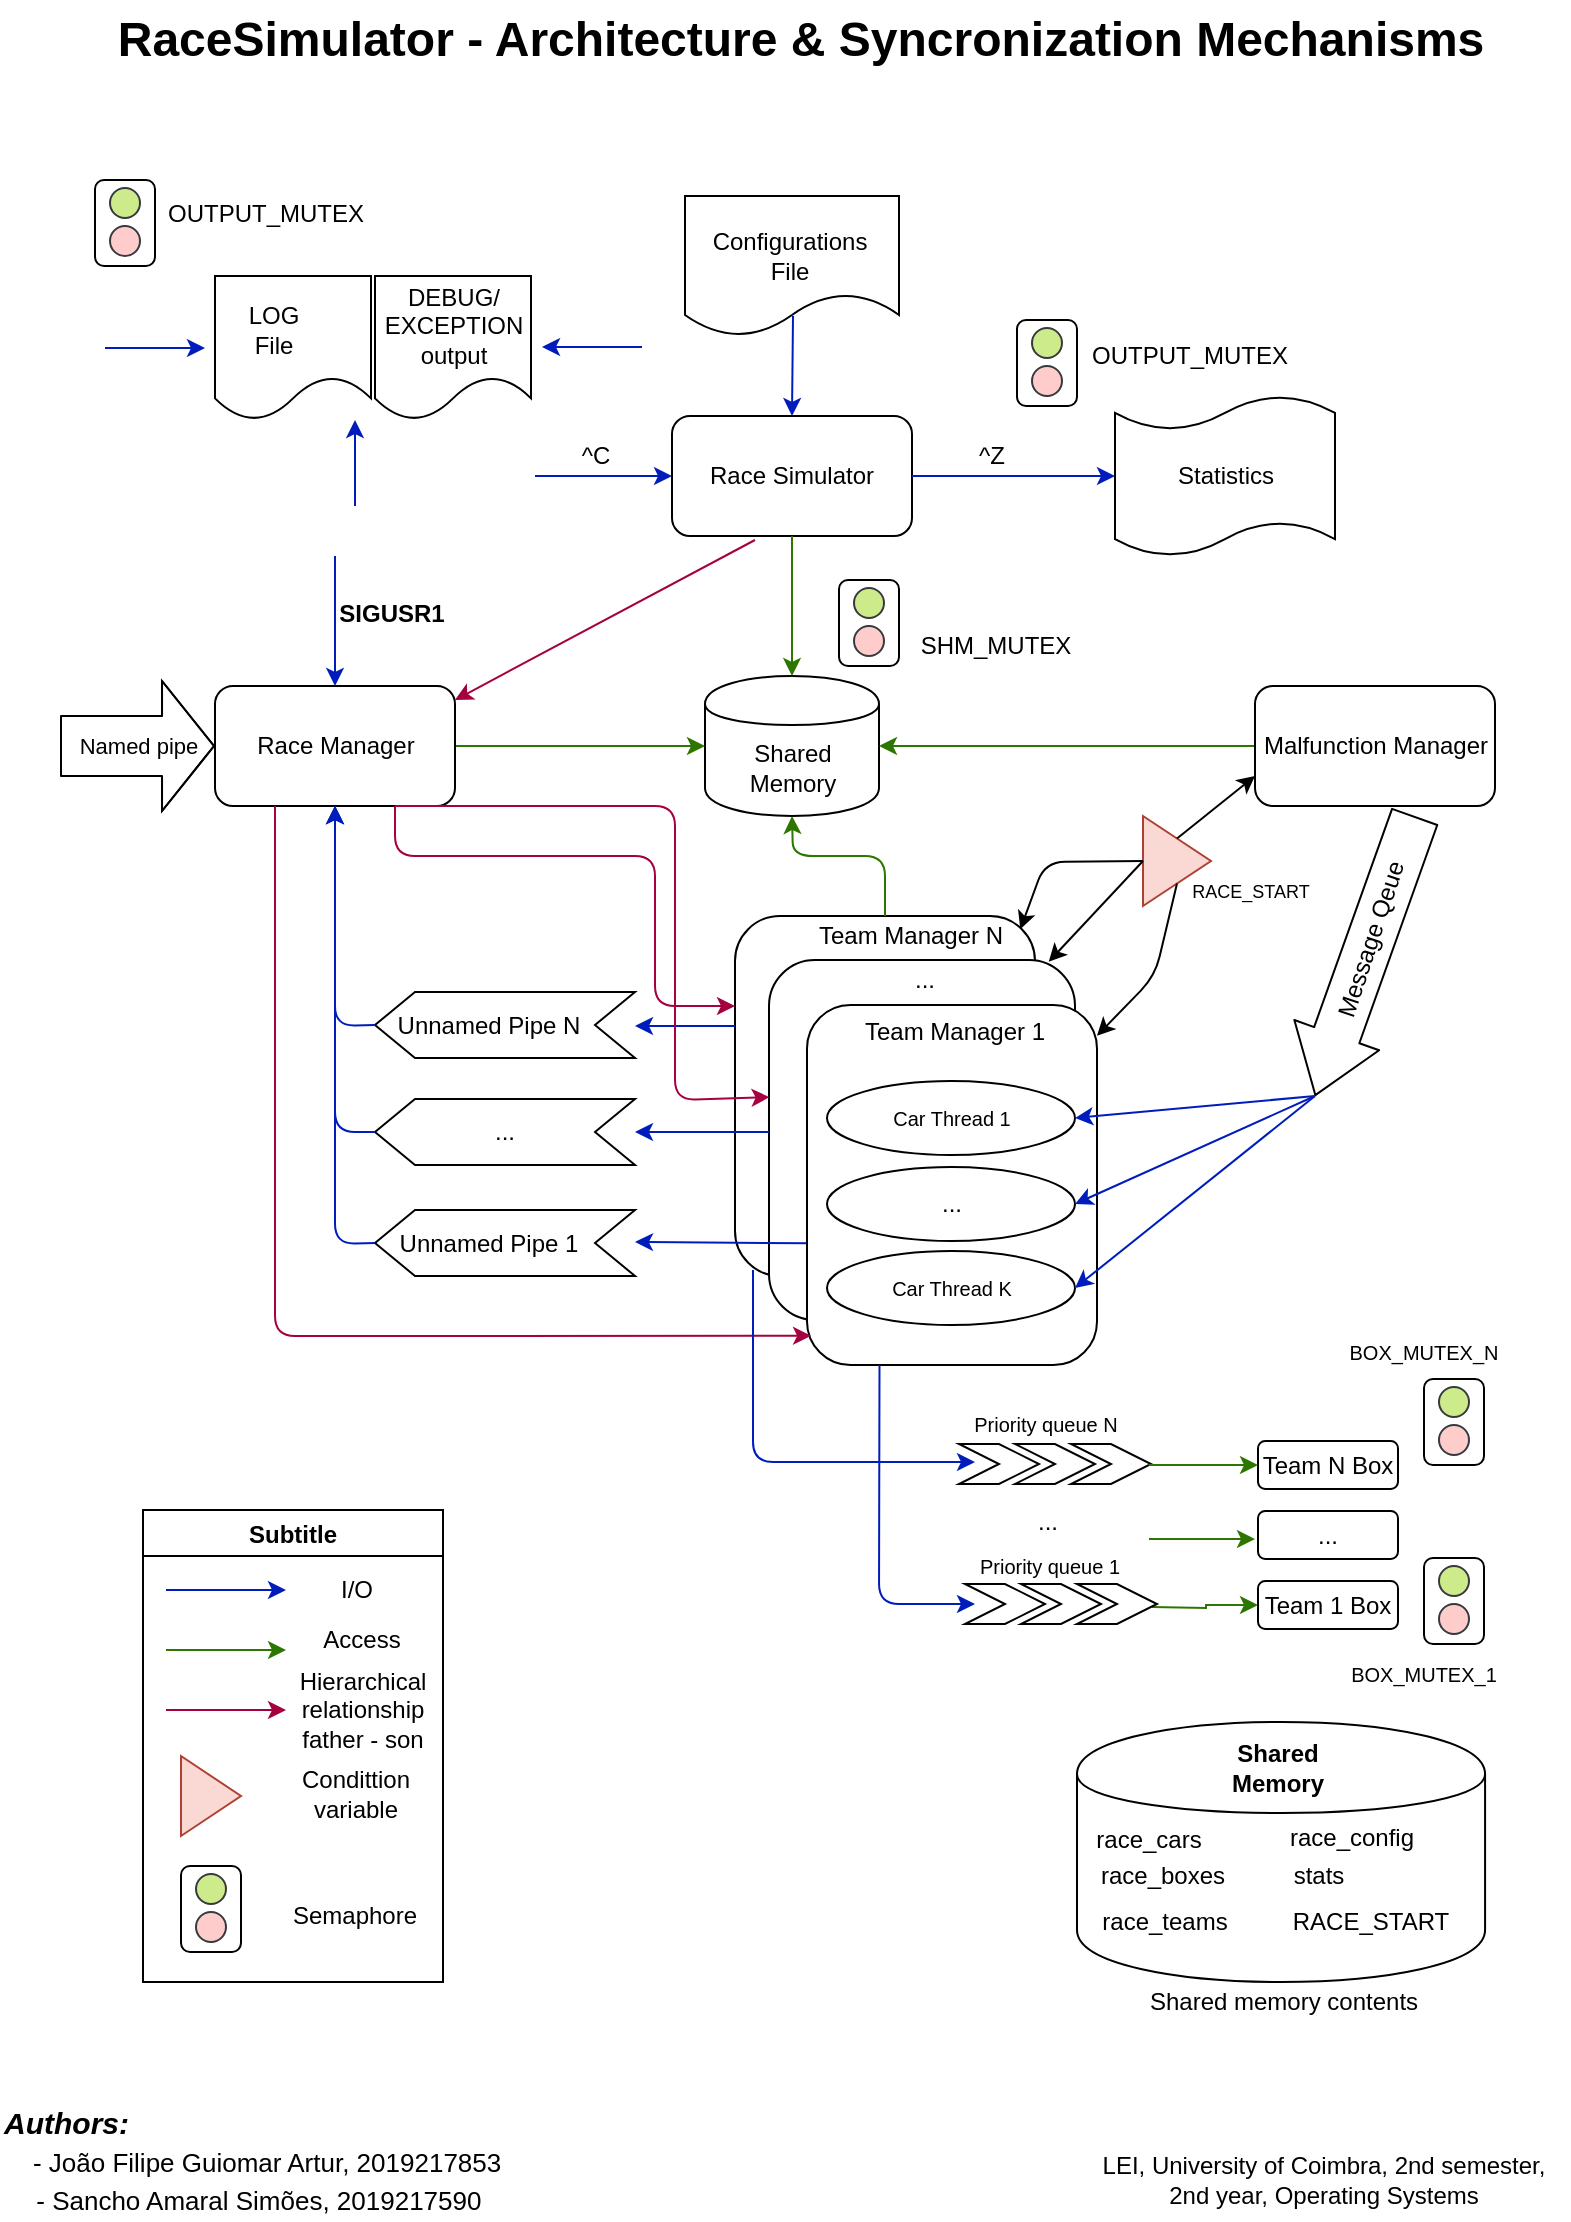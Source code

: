 <mxfile version="12.1.3" type="device" pages="1"><diagram id="NdsoFHI-11ex6360zjBl" name="Page-1"><mxGraphModel dx="971" dy="458" grid="1" gridSize="10" guides="1" tooltips="1" connect="1" arrows="1" fold="1" page="1" pageScale="1" pageWidth="827" pageHeight="1169" math="0" shadow="0"><root><mxCell id="0"/><mxCell id="1" parent="0"/><mxCell id="8gO8iqlARa6whVVpPcwn-1" value="Shared Memory" style="shape=cylinder;whiteSpace=wrap;html=1;boundedLbl=1;backgroundOutline=1;" vertex="1" parent="1"><mxGeometry x="372.5" y="368" width="87" height="70" as="geometry"/></mxCell><mxCell id="8gO8iqlARa6whVVpPcwn-2" value="Race Simulator" style="rounded=1;whiteSpace=wrap;html=1;" vertex="1" parent="1"><mxGeometry x="356" y="238" width="120" height="60" as="geometry"/></mxCell><mxCell id="8gO8iqlARa6whVVpPcwn-3" value="Statistics" style="shape=tape;whiteSpace=wrap;html=1;size=0.212;" vertex="1" parent="1"><mxGeometry x="577.5" y="228" width="110" height="80" as="geometry"/></mxCell><mxCell id="8gO8iqlARa6whVVpPcwn-4" value="" style="edgeStyle=orthogonalEdgeStyle;rounded=0;orthogonalLoop=1;jettySize=auto;html=1;strokeColor=#2D7600;entryX=1;entryY=0.5;entryDx=0;entryDy=0;fillColor=#60a917;" edge="1" parent="1" source="8gO8iqlARa6whVVpPcwn-5" target="8gO8iqlARa6whVVpPcwn-1"><mxGeometry relative="1" as="geometry"><mxPoint x="567.5" y="408" as="targetPoint"/></mxGeometry></mxCell><mxCell id="8gO8iqlARa6whVVpPcwn-5" value="Malfunction Manager" style="rounded=1;whiteSpace=wrap;html=1;" vertex="1" parent="1"><mxGeometry x="647.5" y="373" width="120" height="60" as="geometry"/></mxCell><mxCell id="8gO8iqlARa6whVVpPcwn-6" value="" style="edgeStyle=orthogonalEdgeStyle;rounded=0;orthogonalLoop=1;jettySize=auto;html=1;strokeColor=#2D7600;entryX=0;entryY=0.5;entryDx=0;entryDy=0;fillColor=#60a917;" edge="1" parent="1" source="8gO8iqlARa6whVVpPcwn-7" target="8gO8iqlARa6whVVpPcwn-1"><mxGeometry relative="1" as="geometry"><mxPoint x="327.5" y="408" as="targetPoint"/></mxGeometry></mxCell><mxCell id="8gO8iqlARa6whVVpPcwn-7" value="Race Manager" style="rounded=1;whiteSpace=wrap;html=1;" vertex="1" parent="1"><mxGeometry x="127.5" y="373" width="120" height="60" as="geometry"/></mxCell><mxCell id="8gO8iqlARa6whVVpPcwn-8" value="Named pipe" style="shape=flexArrow;endArrow=classic;html=1;width=30;endSize=8.33;endWidth=34;exitX=0;exitY=0.5;exitDx=0;exitDy=0;" edge="1" parent="1"><mxGeometry width="50" height="50" relative="1" as="geometry"><mxPoint x="50" y="403" as="sourcePoint"/><mxPoint x="127.5" y="403" as="targetPoint"/><Array as="points"><mxPoint x="57.5" y="403"/></Array></mxGeometry></mxCell><mxCell id="8gO8iqlARa6whVVpPcwn-9" value="" style="rounded=1;whiteSpace=wrap;html=1;" vertex="1" parent="1"><mxGeometry x="387.5" y="488" width="150" height="180" as="geometry"/></mxCell><mxCell id="8gO8iqlARa6whVVpPcwn-10" value="" style="rounded=1;whiteSpace=wrap;html=1;" vertex="1" parent="1"><mxGeometry x="404.5" y="510" width="153" height="180" as="geometry"/></mxCell><mxCell id="8gO8iqlARa6whVVpPcwn-11" value="..." style="text;html=1;strokeColor=none;fillColor=none;align=center;verticalAlign=middle;whiteSpace=wrap;rounded=0;" vertex="1" parent="1"><mxGeometry x="427" y="510" width="111" height="20" as="geometry"/></mxCell><mxCell id="8gO8iqlARa6whVVpPcwn-12" value="Team Manager N" style="text;html=1;strokeColor=none;fillColor=none;align=center;verticalAlign=middle;whiteSpace=wrap;rounded=0;" vertex="1" parent="1"><mxGeometry x="420" y="488" width="111" height="20" as="geometry"/></mxCell><mxCell id="8gO8iqlARa6whVVpPcwn-13" value="" style="shape=flexArrow;endArrow=classic;html=1;width=24;endSize=10.27;" edge="1" parent="1"><mxGeometry width="50" height="50" relative="1" as="geometry"><mxPoint x="727.5" y="438" as="sourcePoint"/><mxPoint x="677.5" y="578" as="targetPoint"/></mxGeometry></mxCell><mxCell id="8gO8iqlARa6whVVpPcwn-14" value="" style="shape=document;whiteSpace=wrap;html=1;boundedLbl=1;" vertex="1" parent="1"><mxGeometry x="362.5" y="128" width="107" height="70" as="geometry"/></mxCell><mxCell id="8gO8iqlARa6whVVpPcwn-15" value="" style="shape=document;whiteSpace=wrap;html=1;boundedLbl=1;" vertex="1" parent="1"><mxGeometry x="127.5" y="168" width="78" height="72" as="geometry"/></mxCell><mxCell id="8gO8iqlARa6whVVpPcwn-16" value="" style="endArrow=classic;html=1;strokeColor=#2D7600;exitX=0.5;exitY=1;exitDx=0;exitDy=0;fillColor=#60a917;" edge="1" parent="1" source="8gO8iqlARa6whVVpPcwn-2" target="8gO8iqlARa6whVVpPcwn-1"><mxGeometry width="50" height="50" relative="1" as="geometry"><mxPoint x="409.5" y="298" as="sourcePoint"/><mxPoint x="457.5" y="248" as="targetPoint"/></mxGeometry></mxCell><mxCell id="8gO8iqlARa6whVVpPcwn-17" value="" style="endArrow=classic;html=1;strokeColor=#2D7600;exitX=0.5;exitY=0;exitDx=0;exitDy=0;entryX=0.5;entryY=1;entryDx=0;entryDy=0;fillColor=#60a917;" edge="1" parent="1" source="8gO8iqlARa6whVVpPcwn-9" target="8gO8iqlARa6whVVpPcwn-1"><mxGeometry width="50" height="50" relative="1" as="geometry"><mxPoint x="418" y="518" as="sourcePoint"/><mxPoint x="468" y="468" as="targetPoint"/><Array as="points"><mxPoint x="462.5" y="458"/><mxPoint x="416.5" y="458"/></Array></mxGeometry></mxCell><mxCell id="8gO8iqlARa6whVVpPcwn-18" value="" style="endArrow=classic;html=1;strokeColor=#001DBC;entryX=0.5;entryY=0;entryDx=0;entryDy=0;fillColor=#0050ef;" edge="1" parent="1" target="8gO8iqlARa6whVVpPcwn-2"><mxGeometry width="50" height="50" relative="1" as="geometry"><mxPoint x="416.5" y="188" as="sourcePoint"/><mxPoint x="476" y="178" as="targetPoint"/></mxGeometry></mxCell><mxCell id="8gO8iqlARa6whVVpPcwn-19" value="" style="shape=step;perimeter=stepPerimeter;whiteSpace=wrap;html=1;fixedSize=1;rotation=180;" vertex="1" parent="1"><mxGeometry x="207.5" y="526" width="130" height="33" as="geometry"/></mxCell><mxCell id="8gO8iqlARa6whVVpPcwn-20" value="" style="shape=step;perimeter=stepPerimeter;whiteSpace=wrap;html=1;fixedSize=1;rotation=180;" vertex="1" parent="1"><mxGeometry x="207.5" y="579.5" width="130" height="33" as="geometry"/></mxCell><mxCell id="8gO8iqlARa6whVVpPcwn-21" value="" style="shape=step;perimeter=stepPerimeter;whiteSpace=wrap;html=1;fixedSize=1;rotation=180;" vertex="1" parent="1"><mxGeometry x="207.5" y="635" width="130" height="33" as="geometry"/></mxCell><mxCell id="8gO8iqlARa6whVVpPcwn-22" value="Unnamed Pipe N" style="text;html=1;strokeColor=none;fillColor=none;align=center;verticalAlign=middle;whiteSpace=wrap;rounded=0;" vertex="1" parent="1"><mxGeometry x="213" y="528" width="103" height="29" as="geometry"/></mxCell><mxCell id="8gO8iqlARa6whVVpPcwn-23" value="..." style="text;html=1;strokeColor=none;fillColor=none;align=center;verticalAlign=middle;whiteSpace=wrap;rounded=0;" vertex="1" parent="1"><mxGeometry x="221" y="581.5" width="103" height="29" as="geometry"/></mxCell><mxCell id="8gO8iqlARa6whVVpPcwn-24" value="Unnamed Pipe 1" style="text;html=1;strokeColor=none;fillColor=none;align=center;verticalAlign=middle;whiteSpace=wrap;rounded=0;" vertex="1" parent="1"><mxGeometry x="213" y="637" width="103" height="29" as="geometry"/></mxCell><mxCell id="8gO8iqlARa6whVVpPcwn-25" value="" style="endArrow=classic;html=1;strokeColor=#001DBC;fillColor=#0050ef;" edge="1" parent="1"><mxGeometry width="50" height="50" relative="1" as="geometry"><mxPoint x="387.5" y="543" as="sourcePoint"/><mxPoint x="337.5" y="543" as="targetPoint"/></mxGeometry></mxCell><mxCell id="8gO8iqlARa6whVVpPcwn-26" value="" style="endArrow=classic;html=1;strokeColor=#001DBC;fillColor=#0050ef;" edge="1" parent="1"><mxGeometry width="50" height="50" relative="1" as="geometry"><mxPoint x="404.5" y="596" as="sourcePoint"/><mxPoint x="337.5" y="596" as="targetPoint"/></mxGeometry></mxCell><mxCell id="8gO8iqlARa6whVVpPcwn-27" value="" style="endArrow=classic;html=1;strokeColor=#001DBC;fillColor=#0050ef;exitX=0.011;exitY=0.662;exitDx=0;exitDy=0;exitPerimeter=0;" edge="1" parent="1" source="8gO8iqlARa6whVVpPcwn-82"><mxGeometry width="50" height="50" relative="1" as="geometry"><mxPoint x="427.5" y="652" as="sourcePoint"/><mxPoint x="337.5" y="651" as="targetPoint"/></mxGeometry></mxCell><mxCell id="8gO8iqlARa6whVVpPcwn-28" value="" style="endArrow=classic;html=1;strokeColor=#001DBC;entryX=0.5;entryY=0;entryDx=0;entryDy=0;fillColor=#0050ef;" edge="1" parent="1" target="8gO8iqlARa6whVVpPcwn-7"><mxGeometry width="50" height="50" relative="1" as="geometry"><mxPoint x="187.5" y="308" as="sourcePoint"/><mxPoint x="207.5" y="298" as="targetPoint"/></mxGeometry></mxCell><mxCell id="8gO8iqlARa6whVVpPcwn-29" value="" style="endArrow=classic;html=1;strokeColor=#001DBC;entryX=0.5;entryY=1;entryDx=0;entryDy=0;exitX=1;exitY=0.5;exitDx=0;exitDy=0;fillColor=#0050ef;" edge="1" parent="1" source="8gO8iqlARa6whVVpPcwn-19" target="8gO8iqlARa6whVVpPcwn-7"><mxGeometry width="50" height="50" relative="1" as="geometry"><mxPoint x="187.5" y="538" as="sourcePoint"/><mxPoint x="192.5" y="460.5" as="targetPoint"/><Array as="points"><mxPoint x="187.5" y="543"/></Array></mxGeometry></mxCell><mxCell id="8gO8iqlARa6whVVpPcwn-30" value="" style="endArrow=classic;html=1;strokeColor=#001DBC;exitX=1;exitY=0.5;exitDx=0;exitDy=0;entryX=0.5;entryY=1;entryDx=0;entryDy=0;fillColor=#0050ef;" edge="1" parent="1" source="8gO8iqlARa6whVVpPcwn-20" target="8gO8iqlARa6whVVpPcwn-7"><mxGeometry width="50" height="50" relative="1" as="geometry"><mxPoint x="217.5" y="552.5" as="sourcePoint"/><mxPoint x="187.5" y="443" as="targetPoint"/><Array as="points"><mxPoint x="187.5" y="596"/></Array></mxGeometry></mxCell><mxCell id="8gO8iqlARa6whVVpPcwn-31" value="" style="endArrow=classic;html=1;strokeColor=#001DBC;exitX=1;exitY=0.5;exitDx=0;exitDy=0;entryX=0.5;entryY=1;entryDx=0;entryDy=0;fillColor=#0050ef;" edge="1" parent="1" source="8gO8iqlARa6whVVpPcwn-21" target="8gO8iqlARa6whVVpPcwn-7"><mxGeometry width="50" height="50" relative="1" as="geometry"><mxPoint x="171" y="641.5" as="sourcePoint"/><mxPoint x="151" y="472" as="targetPoint"/><Array as="points"><mxPoint x="187.5" y="652"/></Array></mxGeometry></mxCell><mxCell id="8gO8iqlARa6whVVpPcwn-32" value="" style="endArrow=classic;html=1;strokeColor=#001DBC;entryX=0;entryY=0.5;entryDx=0;entryDy=0;entryPerimeter=0;exitX=1;exitY=0.5;exitDx=0;exitDy=0;fillColor=#0050ef;" edge="1" parent="1" source="8gO8iqlARa6whVVpPcwn-2" target="8gO8iqlARa6whVVpPcwn-3"><mxGeometry width="50" height="50" relative="1" as="geometry"><mxPoint x="500.5" y="303" as="sourcePoint"/><mxPoint x="550.5" y="253" as="targetPoint"/></mxGeometry></mxCell><mxCell id="8gO8iqlARa6whVVpPcwn-33" value="" style="endArrow=classic;html=1;strokeColor=#001DBC;entryX=0;entryY=0.5;entryDx=0;entryDy=0;fillColor=#0050ef;" edge="1" parent="1" target="8gO8iqlARa6whVVpPcwn-2"><mxGeometry width="50" height="50" relative="1" as="geometry"><mxPoint x="287.5" y="268" as="sourcePoint"/><mxPoint x="307.5" y="253" as="targetPoint"/></mxGeometry></mxCell><mxCell id="8gO8iqlARa6whVVpPcwn-34" value="^C" style="text;html=1;strokeColor=none;fillColor=none;align=center;verticalAlign=middle;whiteSpace=wrap;rounded=0;" vertex="1" parent="1"><mxGeometry x="297.5" y="248" width="40" height="20" as="geometry"/></mxCell><mxCell id="8gO8iqlARa6whVVpPcwn-35" value="^Z" style="text;html=1;strokeColor=none;fillColor=none;align=center;verticalAlign=middle;whiteSpace=wrap;rounded=0;" vertex="1" parent="1"><mxGeometry x="496" y="248" width="40" height="20" as="geometry"/></mxCell><mxCell id="8gO8iqlARa6whVVpPcwn-36" value="SIGUSR1" style="text;html=1;strokeColor=none;fillColor=none;align=center;verticalAlign=middle;whiteSpace=wrap;rounded=0;fontStyle=1" vertex="1" parent="1"><mxGeometry x="196" y="327" width="40" height="20" as="geometry"/></mxCell><mxCell id="8gO8iqlARa6whVVpPcwn-37" value="Message Qeue" style="text;html=1;strokeColor=none;fillColor=none;align=center;verticalAlign=middle;whiteSpace=wrap;rounded=0;rotation=-71.6;" vertex="1" parent="1"><mxGeometry x="640.5" y="490" width="130" height="20" as="geometry"/></mxCell><mxCell id="8gO8iqlARa6whVVpPcwn-38" value="Configurations File" style="text;html=1;strokeColor=none;fillColor=none;align=center;verticalAlign=middle;whiteSpace=wrap;rounded=0;" vertex="1" parent="1"><mxGeometry x="394.5" y="148" width="40" height="20" as="geometry"/></mxCell><mxCell id="8gO8iqlARa6whVVpPcwn-39" value="LOG File" style="text;html=1;strokeColor=none;fillColor=none;align=center;verticalAlign=middle;whiteSpace=wrap;rounded=0;" vertex="1" parent="1"><mxGeometry x="137" y="185" width="40" height="20" as="geometry"/></mxCell><mxCell id="8gO8iqlARa6whVVpPcwn-40" value="" style="endArrow=classic;html=1;strokeColor=#001DBC;fillColor=#0050ef;" edge="1" parent="1"><mxGeometry width="50" height="50" relative="1" as="geometry"><mxPoint x="72.5" y="204" as="sourcePoint"/><mxPoint x="122.5" y="204" as="targetPoint"/></mxGeometry></mxCell><mxCell id="8gO8iqlARa6whVVpPcwn-41" value="" style="endArrow=classic;html=1;strokeColor=#001DBC;fillColor=#0050ef;" edge="1" parent="1"><mxGeometry width="50" height="50" relative="1" as="geometry"><mxPoint x="197.5" y="283" as="sourcePoint"/><mxPoint x="197.5" y="240" as="targetPoint"/></mxGeometry></mxCell><mxCell id="8gO8iqlARa6whVVpPcwn-42" value="" style="endArrow=classic;html=1;strokeColor=#A50040;exitX=0.75;exitY=1;exitDx=0;exitDy=0;fillColor=#d80073;entryX=0;entryY=0.25;entryDx=0;entryDy=0;" edge="1" parent="1" source="8gO8iqlARa6whVVpPcwn-7" target="8gO8iqlARa6whVVpPcwn-9"><mxGeometry width="50" height="50" relative="1" as="geometry"><mxPoint x="257.5" y="493" as="sourcePoint"/><mxPoint x="387.5" y="524" as="targetPoint"/><Array as="points"><mxPoint x="217.5" y="458"/><mxPoint x="347.5" y="458"/><mxPoint x="347.5" y="533"/></Array></mxGeometry></mxCell><mxCell id="8gO8iqlARa6whVVpPcwn-43" value="" style="endArrow=classic;html=1;strokeColor=#A50040;entryX=0.002;entryY=0.381;entryDx=0;entryDy=0;exitX=0.75;exitY=1;exitDx=0;exitDy=0;fillColor=#d80073;entryPerimeter=0;" edge="1" parent="1" source="8gO8iqlARa6whVVpPcwn-7" target="8gO8iqlARa6whVVpPcwn-10"><mxGeometry width="50" height="50" relative="1" as="geometry"><mxPoint x="27.5" y="1038" as="sourcePoint"/><mxPoint x="77.5" y="988" as="targetPoint"/><Array as="points"><mxPoint x="357.5" y="433"/><mxPoint x="357.5" y="580"/></Array></mxGeometry></mxCell><mxCell id="8gO8iqlARa6whVVpPcwn-44" value="Subtitle" style="swimlane;startSize=23;" vertex="1" parent="1"><mxGeometry x="91.5" y="785" width="150" height="236" as="geometry"/></mxCell><mxCell id="8gO8iqlARa6whVVpPcwn-45" value="" style="endArrow=classic;html=1;strokeColor=#001DBC;fillColor=#0050ef;" edge="1" parent="8gO8iqlARa6whVVpPcwn-44"><mxGeometry width="50" height="50" relative="1" as="geometry"><mxPoint x="11.5" y="40" as="sourcePoint"/><mxPoint x="71.5" y="40" as="targetPoint"/></mxGeometry></mxCell><mxCell id="8gO8iqlARa6whVVpPcwn-46" value="" style="endArrow=classic;html=1;strokeColor=#2D7600;fillColor=#60a917;" edge="1" parent="8gO8iqlARa6whVVpPcwn-44"><mxGeometry width="50" height="50" relative="1" as="geometry"><mxPoint x="11.5" y="70" as="sourcePoint"/><mxPoint x="71.5" y="70" as="targetPoint"/></mxGeometry></mxCell><mxCell id="8gO8iqlARa6whVVpPcwn-47" value="" style="endArrow=classic;html=1;strokeColor=#A50040;fillColor=#d80073;" edge="1" parent="8gO8iqlARa6whVVpPcwn-44"><mxGeometry width="50" height="50" relative="1" as="geometry"><mxPoint x="11.5" y="100" as="sourcePoint"/><mxPoint x="71.5" y="100" as="targetPoint"/></mxGeometry></mxCell><mxCell id="8gO8iqlARa6whVVpPcwn-48" value="I/O" style="text;html=1;strokeColor=none;fillColor=none;align=center;verticalAlign=middle;whiteSpace=wrap;rounded=0;" vertex="1" parent="8gO8iqlARa6whVVpPcwn-44"><mxGeometry x="81.5" y="30" width="51" height="20" as="geometry"/></mxCell><mxCell id="8gO8iqlARa6whVVpPcwn-49" value="Access" style="text;html=1;strokeColor=none;fillColor=none;align=center;verticalAlign=middle;whiteSpace=wrap;rounded=0;" vertex="1" parent="8gO8iqlARa6whVVpPcwn-44"><mxGeometry x="79.5" y="50" width="60" height="30" as="geometry"/></mxCell><mxCell id="8gO8iqlARa6whVVpPcwn-50" value="Hierarchical relationship father - son" style="text;html=1;strokeColor=none;fillColor=none;align=center;verticalAlign=middle;whiteSpace=wrap;rounded=0;" vertex="1" parent="8gO8iqlARa6whVVpPcwn-44"><mxGeometry x="69" y="90" width="81" height="20" as="geometry"/></mxCell><mxCell id="8gO8iqlARa6whVVpPcwn-51" value="" style="triangle;whiteSpace=wrap;html=1;fillColor=#fad9d5;strokeColor=#ae4132;" vertex="1" parent="8gO8iqlARa6whVVpPcwn-44"><mxGeometry x="19" y="123" width="30" height="40" as="geometry"/></mxCell><mxCell id="8gO8iqlARa6whVVpPcwn-52" value="Semaphore" style="text;html=1;strokeColor=none;fillColor=none;align=center;verticalAlign=middle;whiteSpace=wrap;rounded=0;" vertex="1" parent="8gO8iqlARa6whVVpPcwn-44"><mxGeometry x="64.5" y="189.5" width="83" height="26" as="geometry"/></mxCell><mxCell id="8gO8iqlARa6whVVpPcwn-53" value="Condittion variable" style="text;html=1;strokeColor=none;fillColor=none;align=center;verticalAlign=middle;whiteSpace=wrap;rounded=0;" vertex="1" parent="8gO8iqlARa6whVVpPcwn-44"><mxGeometry x="86" y="132" width="40" height="20" as="geometry"/></mxCell><mxCell id="8gO8iqlARa6whVVpPcwn-54" value="" style="rounded=1;whiteSpace=wrap;html=1;" vertex="1" parent="8gO8iqlARa6whVVpPcwn-44"><mxGeometry x="19" y="178" width="30" height="43" as="geometry"/></mxCell><mxCell id="8gO8iqlARa6whVVpPcwn-55" value="" style="ellipse;whiteSpace=wrap;html=1;aspect=fixed;fillColor=#cdeb8b;strokeColor=#36393d;" vertex="1" parent="8gO8iqlARa6whVVpPcwn-44"><mxGeometry x="26.5" y="182" width="15" height="15" as="geometry"/></mxCell><mxCell id="8gO8iqlARa6whVVpPcwn-56" value="" style="ellipse;whiteSpace=wrap;html=1;aspect=fixed;fillColor=#ffcccc;strokeColor=#36393d;direction=north;" vertex="1" parent="8gO8iqlARa6whVVpPcwn-44"><mxGeometry x="26.5" y="201" width="15" height="15" as="geometry"/></mxCell><mxCell id="8gO8iqlARa6whVVpPcwn-57" value="" style="triangle;whiteSpace=wrap;html=1;direction=east;fillColor=#fad9d5;strokeColor=#ae4132;" vertex="1" parent="1"><mxGeometry x="591.5" y="438" width="34" height="45" as="geometry"/></mxCell><mxCell id="8gO8iqlARa6whVVpPcwn-58" value="" style="rounded=1;whiteSpace=wrap;html=1;" vertex="1" parent="1"><mxGeometry x="67.5" y="120" width="30" height="43" as="geometry"/></mxCell><mxCell id="8gO8iqlARa6whVVpPcwn-59" value="" style="ellipse;whiteSpace=wrap;html=1;aspect=fixed;fillColor=#cdeb8b;strokeColor=#36393d;" vertex="1" parent="1"><mxGeometry x="75" y="124" width="15" height="15" as="geometry"/></mxCell><mxCell id="8gO8iqlARa6whVVpPcwn-60" value="" style="ellipse;whiteSpace=wrap;html=1;aspect=fixed;fillColor=#ffcccc;strokeColor=#36393d;direction=north;" vertex="1" parent="1"><mxGeometry x="75" y="143" width="15" height="15" as="geometry"/></mxCell><mxCell id="8gO8iqlARa6whVVpPcwn-61" value="SHM_MUTEX" style="text;html=1;strokeColor=none;fillColor=none;align=center;verticalAlign=middle;whiteSpace=wrap;rounded=0;" vertex="1" parent="1"><mxGeometry x="476.5" y="343" width="82" height="20" as="geometry"/></mxCell><mxCell id="8gO8iqlARa6whVVpPcwn-62" value="OUTPUT_MUTEX" style="text;html=1;strokeColor=none;fillColor=none;align=center;verticalAlign=middle;whiteSpace=wrap;rounded=0;" vertex="1" parent="1"><mxGeometry x="132.5" y="127" width="40" height="20" as="geometry"/></mxCell><mxCell id="8gO8iqlARa6whVVpPcwn-63" value="Team 1 Box" style="rounded=1;whiteSpace=wrap;html=1;" vertex="1" parent="1"><mxGeometry x="649" y="820.5" width="70" height="24" as="geometry"/></mxCell><mxCell id="8gO8iqlARa6whVVpPcwn-64" value="BOX_MUTEX_1" style="text;html=1;strokeColor=none;fillColor=none;align=center;verticalAlign=middle;whiteSpace=wrap;rounded=0;fontSize=10;" vertex="1" parent="1"><mxGeometry x="712" y="860" width="40" height="13" as="geometry"/></mxCell><mxCell id="8gO8iqlARa6whVVpPcwn-65" value="RaceSimulator - Architecture &amp;amp; Syncronization Mechanisms" style="text;strokeColor=none;fillColor=none;html=1;fontSize=24;fontStyle=1;verticalAlign=middle;align=center;" vertex="1" parent="1"><mxGeometry x="370" y="30" width="100" height="40" as="geometry"/></mxCell><mxCell id="8gO8iqlARa6whVVpPcwn-66" value="" style="endArrow=classic;html=1;exitX=0.5;exitY=0;exitDx=0;exitDy=0;entryX=0;entryY=0.75;entryDx=0;entryDy=0;" edge="1" parent="1" source="8gO8iqlARa6whVVpPcwn-57" target="8gO8iqlARa6whVVpPcwn-5"><mxGeometry width="50" height="50" relative="1" as="geometry"><mxPoint x="616.5" y="378" as="sourcePoint"/><mxPoint x="666.5" y="328" as="targetPoint"/></mxGeometry></mxCell><mxCell id="8gO8iqlARa6whVVpPcwn-67" value="" style="endArrow=classic;html=1;exitX=0.5;exitY=1;exitDx=0;exitDy=0;" edge="1" parent="1" source="8gO8iqlARa6whVVpPcwn-57" target="8gO8iqlARa6whVVpPcwn-82"><mxGeometry width="50" height="50" relative="1" as="geometry"><mxPoint x="603.5" y="510" as="sourcePoint"/><mxPoint x="653.5" y="460" as="targetPoint"/><Array as="points"><mxPoint x="597.5" y="518"/></Array></mxGeometry></mxCell><mxCell id="8gO8iqlARa6whVVpPcwn-68" value="" style="endArrow=classic;html=1;exitX=0;exitY=0.5;exitDx=0;exitDy=0;entryX=0.914;entryY=0.005;entryDx=0;entryDy=0;entryPerimeter=0;" edge="1" parent="1" source="8gO8iqlARa6whVVpPcwn-57" target="8gO8iqlARa6whVVpPcwn-10"><mxGeometry width="50" height="50" relative="1" as="geometry"><mxPoint x="618.5" y="481.75" as="sourcePoint"/><mxPoint x="605.543" y="548" as="targetPoint"/><Array as="points"/></mxGeometry></mxCell><mxCell id="8gO8iqlARa6whVVpPcwn-69" value="" style="endArrow=classic;html=1;exitX=0;exitY=0.5;exitDx=0;exitDy=0;entryX=0.951;entryY=0.037;entryDx=0;entryDy=0;entryPerimeter=0;" edge="1" parent="1" source="8gO8iqlARa6whVVpPcwn-57" target="8gO8iqlARa6whVVpPcwn-9"><mxGeometry width="50" height="50" relative="1" as="geometry"><mxPoint x="628.5" y="491.75" as="sourcePoint"/><mxPoint x="615.543" y="558" as="targetPoint"/><Array as="points"><mxPoint x="542.5" y="461"/></Array></mxGeometry></mxCell><mxCell id="8gO8iqlARa6whVVpPcwn-70" value="RACE_START" style="text;html=1;strokeColor=none;fillColor=none;align=center;verticalAlign=middle;whiteSpace=wrap;rounded=0;fontSize=9;" vertex="1" parent="1"><mxGeometry x="635" y="462" width="21" height="28" as="geometry"/></mxCell><mxCell id="8gO8iqlARa6whVVpPcwn-71" value="" style="edgeStyle=orthogonalEdgeStyle;rounded=0;orthogonalLoop=1;jettySize=auto;html=1;fontSize=10;exitX=0.938;exitY=0.5;exitDx=0;exitDy=0;exitPerimeter=0;fillColor=#60a917;strokeColor=#2D7600;" edge="1" parent="1" target="8gO8iqlARa6whVVpPcwn-63"><mxGeometry relative="1" as="geometry"><mxPoint x="596" y="833.5" as="sourcePoint"/></mxGeometry></mxCell><mxCell id="8gO8iqlARa6whVVpPcwn-72" value="" style="swimlane;childLayout=stackLayout;horizontal=1;fillColor=none;horizontalStack=1;resizeParent=1;resizeParentMax=0;resizeLast=0;collapsible=0;strokeColor=none;stackBorder=10;stackSpacing=-12;resizable=1;align=center;points=[];fontColor=#000000;startSize=0;" vertex="1" parent="1"><mxGeometry x="492.5" y="812" width="116" height="40" as="geometry"/></mxCell><mxCell id="8gO8iqlARa6whVVpPcwn-73" value="" style="shape=step;perimeter=stepPerimeter;fixedSize=1;points=[];" vertex="1" parent="8gO8iqlARa6whVVpPcwn-72"><mxGeometry x="10" y="10" width="40" height="20" as="geometry"/></mxCell><mxCell id="8gO8iqlARa6whVVpPcwn-74" value="" style="shape=step;perimeter=stepPerimeter;fixedSize=1;points=[];" vertex="1" parent="8gO8iqlARa6whVVpPcwn-72"><mxGeometry x="38" y="10" width="40" height="20" as="geometry"/></mxCell><mxCell id="8gO8iqlARa6whVVpPcwn-75" value="" style="shape=step;perimeter=stepPerimeter;fixedSize=1;points=[];" vertex="1" parent="8gO8iqlARa6whVVpPcwn-72"><mxGeometry x="66" y="10" width="40" height="20" as="geometry"/></mxCell><mxCell id="8gO8iqlARa6whVVpPcwn-76" value="" style="swimlane;childLayout=stackLayout;horizontal=1;fillColor=none;horizontalStack=1;resizeParent=1;resizeParentMax=0;resizeLast=0;collapsible=0;strokeColor=none;stackBorder=10;stackSpacing=-12;resizable=1;align=center;points=[];fontColor=#000000;startSize=0;" vertex="1" parent="1"><mxGeometry x="489.5" y="742" width="116" height="40" as="geometry"/></mxCell><mxCell id="8gO8iqlARa6whVVpPcwn-77" value="" style="shape=step;perimeter=stepPerimeter;fixedSize=1;points=[];" vertex="1" parent="8gO8iqlARa6whVVpPcwn-76"><mxGeometry x="10" y="10" width="40" height="20" as="geometry"/></mxCell><mxCell id="8gO8iqlARa6whVVpPcwn-78" value="" style="shape=step;perimeter=stepPerimeter;fixedSize=1;points=[];" vertex="1" parent="8gO8iqlARa6whVVpPcwn-76"><mxGeometry x="38" y="10" width="40" height="20" as="geometry"/></mxCell><mxCell id="8gO8iqlARa6whVVpPcwn-79" value="" style="shape=step;perimeter=stepPerimeter;fixedSize=1;points=[];" vertex="1" parent="8gO8iqlARa6whVVpPcwn-76"><mxGeometry x="66" y="10" width="40" height="20" as="geometry"/></mxCell><mxCell id="8gO8iqlARa6whVVpPcwn-80" value="Team N Box" style="rounded=1;whiteSpace=wrap;html=1;" vertex="1" parent="1"><mxGeometry x="649" y="750.5" width="70" height="24" as="geometry"/></mxCell><mxCell id="8gO8iqlARa6whVVpPcwn-81" value="" style="group" vertex="1" connectable="0" parent="1"><mxGeometry x="423.5" y="532.5" width="145" height="180" as="geometry"/></mxCell><mxCell id="8gO8iqlARa6whVVpPcwn-82" value="" style="rounded=1;whiteSpace=wrap;html=1;" vertex="1" parent="8gO8iqlARa6whVVpPcwn-81"><mxGeometry width="145" height="180" as="geometry"/></mxCell><mxCell id="8gO8iqlARa6whVVpPcwn-83" value="Team Manager 1" style="text;html=1;strokeColor=none;fillColor=none;align=center;verticalAlign=middle;whiteSpace=wrap;rounded=0;" vertex="1" parent="8gO8iqlARa6whVVpPcwn-81"><mxGeometry x="24.908" y="4.263" width="98.742" height="18.947" as="geometry"/></mxCell><mxCell id="8gO8iqlARa6whVVpPcwn-84" value="Car Thread 1" style="ellipse;whiteSpace=wrap;html=1;fontSize=10;" vertex="1" parent="8gO8iqlARa6whVVpPcwn-81"><mxGeometry x="10" y="38" width="124" height="37" as="geometry"/></mxCell><mxCell id="8gO8iqlARa6whVVpPcwn-85" value="Car Thread K" style="ellipse;whiteSpace=wrap;html=1;fontSize=10;" vertex="1" parent="8gO8iqlARa6whVVpPcwn-81"><mxGeometry x="10" y="123" width="124" height="37" as="geometry"/></mxCell><mxCell id="8gO8iqlARa6whVVpPcwn-86" value="..." style="ellipse;whiteSpace=wrap;html=1;" vertex="1" parent="8gO8iqlARa6whVVpPcwn-81"><mxGeometry x="10" y="81" width="124" height="37" as="geometry"/></mxCell><mxCell id="8gO8iqlARa6whVVpPcwn-87" value="" style="endArrow=classic;html=1;fillColor=#0050ef;strokeColor=#001DBC;entryX=1;entryY=0.5;entryDx=0;entryDy=0;" edge="1" parent="1" target="8gO8iqlARa6whVVpPcwn-85"><mxGeometry width="50" height="50" relative="1" as="geometry"><mxPoint x="677.5" y="578" as="sourcePoint"/><mxPoint x="727.5" y="533" as="targetPoint"/></mxGeometry></mxCell><mxCell id="8gO8iqlARa6whVVpPcwn-88" value="" style="endArrow=classic;html=1;entryX=1;entryY=0.5;entryDx=0;entryDy=0;fillColor=#0050ef;strokeColor=#001DBC;" edge="1" parent="1" target="8gO8iqlARa6whVVpPcwn-86"><mxGeometry width="50" height="50" relative="1" as="geometry"><mxPoint x="677.5" y="578" as="sourcePoint"/><mxPoint x="607.5" y="603" as="targetPoint"/></mxGeometry></mxCell><mxCell id="8gO8iqlARa6whVVpPcwn-89" value="" style="endArrow=classic;html=1;entryX=1;entryY=0.5;entryDx=0;entryDy=0;fillColor=#0050ef;strokeColor=#001DBC;" edge="1" parent="1" target="8gO8iqlARa6whVVpPcwn-84"><mxGeometry width="50" height="50" relative="1" as="geometry"><mxPoint x="677.5" y="578" as="sourcePoint"/><mxPoint x="727.5" y="533" as="targetPoint"/></mxGeometry></mxCell><mxCell id="8gO8iqlARa6whVVpPcwn-90" value="" style="endArrow=classic;html=1;strokeColor=#A50040;entryX=0.014;entryY=0.919;entryDx=0;entryDy=0;exitX=0.25;exitY=1;exitDx=0;exitDy=0;fillColor=#d80073;entryPerimeter=0;" edge="1" parent="1" source="8gO8iqlARa6whVVpPcwn-7" target="8gO8iqlARa6whVVpPcwn-82"><mxGeometry width="50" height="50" relative="1" as="geometry"><mxPoint x="114" y="697" as="sourcePoint"/><mxPoint x="301" y="819" as="targetPoint"/><Array as="points"><mxPoint x="157.5" y="698"/></Array></mxGeometry></mxCell><mxCell id="8gO8iqlARa6whVVpPcwn-91" value="" style="endArrow=classic;html=1;fontSize=10;exitX=0.06;exitY=0.983;exitDx=0;exitDy=0;exitPerimeter=0;fillColor=#0050ef;strokeColor=#001DBC;" edge="1" parent="1" source="8gO8iqlARa6whVVpPcwn-9"><mxGeometry width="50" height="50" relative="1" as="geometry"><mxPoint x="397.5" y="748" as="sourcePoint"/><mxPoint x="507.5" y="761" as="targetPoint"/><Array as="points"><mxPoint x="396.5" y="761"/></Array></mxGeometry></mxCell><mxCell id="8gO8iqlARa6whVVpPcwn-92" value="" style="endArrow=classic;html=1;fontSize=10;exitX=0.25;exitY=1;exitDx=0;exitDy=0;fillColor=#0050ef;strokeColor=#001DBC;" edge="1" parent="1" source="8gO8iqlARa6whVVpPcwn-82"><mxGeometry width="50" height="50" relative="1" as="geometry"><mxPoint x="403" y="735.94" as="sourcePoint"/><mxPoint x="507.5" y="832" as="targetPoint"/><Array as="points"><mxPoint x="459.5" y="832"/></Array></mxGeometry></mxCell><mxCell id="8gO8iqlARa6whVVpPcwn-93" value="BOX_MUTEX_N" style="text;html=1;strokeColor=none;fillColor=none;align=center;verticalAlign=middle;whiteSpace=wrap;rounded=0;fontSize=10;" vertex="1" parent="1"><mxGeometry x="712" y="699.5" width="40" height="13" as="geometry"/></mxCell><mxCell id="8gO8iqlARa6whVVpPcwn-94" value="" style="endArrow=classic;html=1;fontSize=10;exitX=0.975;exitY=0.45;exitDx=0;exitDy=0;exitPerimeter=0;entryX=0;entryY=0.5;entryDx=0;entryDy=0;fillColor=#60a917;strokeColor=#2D7600;" edge="1" parent="1" target="8gO8iqlARa6whVVpPcwn-80"><mxGeometry width="50" height="50" relative="1" as="geometry"><mxPoint x="594.5" y="762.5" as="sourcePoint"/><mxPoint x="666.5" y="771.5" as="targetPoint"/></mxGeometry></mxCell><mxCell id="8gO8iqlARa6whVVpPcwn-95" value="Priority queue N" style="text;html=1;strokeColor=none;fillColor=none;align=center;verticalAlign=middle;whiteSpace=wrap;rounded=0;fontSize=10;" vertex="1" parent="1"><mxGeometry x="502.5" y="732" width="80" height="20" as="geometry"/></mxCell><mxCell id="8gO8iqlARa6whVVpPcwn-96" value="Priority queue 1" style="text;html=1;strokeColor=none;fillColor=none;align=center;verticalAlign=middle;whiteSpace=wrap;rounded=0;fontSize=10;" vertex="1" parent="1"><mxGeometry x="504.5" y="803" width="80" height="20" as="geometry"/></mxCell><mxCell id="8gO8iqlARa6whVVpPcwn-97" value="" style="group" vertex="1" connectable="0" parent="1"><mxGeometry x="558.5" y="891" width="212" height="130" as="geometry"/></mxCell><mxCell id="8gO8iqlARa6whVVpPcwn-98" value="" style="shape=cylinder;whiteSpace=wrap;html=1;boundedLbl=1;backgroundOutline=1;" vertex="1" parent="8gO8iqlARa6whVVpPcwn-97"><mxGeometry width="204.041" height="130" as="geometry"/></mxCell><mxCell id="8gO8iqlARa6whVVpPcwn-99" value="" style="group" vertex="1" connectable="0" parent="8gO8iqlARa6whVVpPcwn-97"><mxGeometry x="5.99" y="7.934" width="183.01" height="101.051" as="geometry"/></mxCell><mxCell id="8gO8iqlARa6whVVpPcwn-100" value="Shared Memory" style="text;html=1;strokeColor=none;fillColor=none;align=center;verticalAlign=middle;whiteSpace=wrap;rounded=0;fontSize=12;fontStyle=1" vertex="1" parent="8gO8iqlARa6whVVpPcwn-99"><mxGeometry x="65.28" width="57.884" height="30.516" as="geometry"/></mxCell><mxCell id="8gO8iqlARa6whVVpPcwn-101" value="race_boxes" style="text;html=1;strokeColor=none;fillColor=none;align=center;verticalAlign=middle;whiteSpace=wrap;rounded=0;fontSize=12;" vertex="1" parent="8gO8iqlARa6whVVpPcwn-97"><mxGeometry x="10.99" y="58.552" width="65.119" height="36.62" as="geometry"/></mxCell><mxCell id="8gO8iqlARa6whVVpPcwn-102" value="race_teams" style="text;html=1;strokeColor=none;fillColor=none;align=center;verticalAlign=middle;whiteSpace=wrap;rounded=0;fontSize=12;" vertex="1" parent="8gO8iqlARa6whVVpPcwn-97"><mxGeometry x="29.003" y="93.555" width="28.942" height="12.207" as="geometry"/></mxCell><mxCell id="8gO8iqlARa6whVVpPcwn-103" value="race_config" style="text;html=1;strokeColor=none;fillColor=none;align=center;verticalAlign=middle;whiteSpace=wrap;rounded=0;fontSize=12;" vertex="1" parent="8gO8iqlARa6whVVpPcwn-97"><mxGeometry x="108.5" y="45.5" width="58" height="24" as="geometry"/></mxCell><mxCell id="8gO8iqlARa6whVVpPcwn-104" value="stats" style="text;html=1;strokeColor=none;fillColor=none;align=center;verticalAlign=middle;whiteSpace=wrap;rounded=0;fontSize=12;" vertex="1" parent="8gO8iqlARa6whVVpPcwn-97"><mxGeometry x="106.212" y="70.857" width="28.942" height="12.207" as="geometry"/></mxCell><mxCell id="8gO8iqlARa6whVVpPcwn-105" value="RACE_START" style="text;html=1;strokeColor=none;fillColor=none;align=center;verticalAlign=middle;whiteSpace=wrap;rounded=0;direction=south;" vertex="1" parent="8gO8iqlARa6whVVpPcwn-97"><mxGeometry x="137.5" y="76.5" width="19" height="46" as="geometry"/></mxCell><mxCell id="8gO8iqlARa6whVVpPcwn-106" value="race_cars" style="text;html=1;strokeColor=none;fillColor=none;align=center;verticalAlign=middle;whiteSpace=wrap;rounded=0;fontSize=12;" vertex="1" parent="8gO8iqlARa6whVVpPcwn-97"><mxGeometry x="10.788" y="46.406" width="50.648" height="24.413" as="geometry"/></mxCell><mxCell id="8gO8iqlARa6whVVpPcwn-107" value="Shared memory contents" style="text;html=1;strokeColor=none;fillColor=none;align=center;verticalAlign=middle;whiteSpace=wrap;rounded=0;fontSize=12;" vertex="1" parent="1"><mxGeometry x="576.5" y="1021" width="170" height="20" as="geometry"/></mxCell><mxCell id="8gO8iqlARa6whVVpPcwn-108" value="&lt;div style=&quot;text-align: justify&quot;&gt;&lt;b style=&quot;font-size: 15px&quot;&gt;&lt;i&gt;&lt;font style=&quot;font-size: 15px&quot;&gt;Authors&lt;/font&gt;&lt;span&gt;:&lt;/span&gt;&lt;/i&gt;&lt;/b&gt;&lt;/div&gt;&lt;font style=&quot;font-size: 13px&quot;&gt;&lt;span style=&quot;text-align: justify&quot;&gt;&amp;nbsp; &amp;nbsp; &lt;font style=&quot;font-size: 13px&quot;&gt;-&lt;/font&gt;&lt;font style=&quot;font-size: 13px&quot;&gt; João Filipe Guiomar Artur, 2019217853&lt;/font&gt;&lt;/span&gt;&lt;font style=&quot;font-size: 15px&quot;&gt;&lt;br&gt;&lt;/font&gt;&lt;/font&gt;&lt;div style=&quot;text-align: justify&quot;&gt;&lt;font style=&quot;font-size: 15px&quot;&gt;&amp;nbsp; &amp;nbsp;&lt;/font&gt;&lt;font style=&quot;font-size: 13px&quot;&gt; - Sancho Amaral Simões, 2019217590&lt;/font&gt;&lt;/div&gt;" style="text;html=1;strokeColor=none;fillColor=none;align=left;verticalAlign=middle;whiteSpace=wrap;rounded=0;fontSize=16;" vertex="1" parent="1"><mxGeometry x="20" y="1080" width="335" height="60" as="geometry"/></mxCell><mxCell id="8gO8iqlARa6whVVpPcwn-109" value="&lt;span style=&quot;font-family: &amp;#34;helvetica&amp;#34; , &amp;#34;arial&amp;#34; , sans-serif ; font-size: 0px&quot;&gt;%3CmxGraphModel%3E%3Croot%3E%3CmxCell%20id%3D%220%22%2F%3E%3CmxCell%20id%3D%221%22%20parent%3D%220%22%2F%3E%3CmxCell%20id%3D%222%22%20value%3D%22%22%20style%3D%22ellipse%3BwhiteSpace%3Dwrap%3Bhtml%3D1%3Baspect%3Dfixed%3BfillColor%3D%23cdeb8b%3BstrokeColor%3D%2336393d%3B%22%20vertex%3D%221%22%20parent%3D%221%22%3E%3CmxGeometry%20x%3D%2237.5%22%20y%3D%22124%22%20width%3D%2215%22%20height%3D%2215%22%20as%3D%22geometry%22%2F%3E%3C%2FmxCell%3E%3CmxCell%20id%3D%223%22%20value%3D%22%22%20style%3D%22ellipse%3BwhiteSpace%3Dwrap%3Bhtml%3D1%3Baspect%3Dfixed%3BfillColor%3D%23ffcccc%3BstrokeColor%3D%2336393d%3Bdirection%3Dnorth%3B%22%20vertex%3D%221%22%20parent%3D%221%22%3E%3CmxGeometry%20x%3D%2237.5%22%20y%3D%22143%22%20width%3D%2215%22%20height%3D%2215%22%20as%3D%22geometry%22%2F%3E%3C%2FmxCell%3E%3C%2Froot%3E%3C%2FmxGraphModel%3E&lt;/span&gt;&lt;span style=&quot;font-family: &amp;#34;helvetica&amp;#34; , &amp;#34;arial&amp;#34; , sans-serif ; font-size: 0px&quot;&gt;%3CmxGraphModel%3E%3Croot%3E%3CmxCell%20id%3D%220%22%2F%3E%3CmxCell%20id%3D%221%22%20parent%3D%220%22%2F%3E%3CmxCell%20id%3D%222%22%20value%3D%22%22%20style%3D%22ellipse%3BwhiteSpace%3Dwrap%3Bhtml%3D1%3Baspect%3Dfixed%3BfillColor%3D%23cdeb8b%3BstrokeColor%3D%2336393d%3B%22%20vertex%3D%221%22%20parent%3D%221%22%3E%3CmxGeometry%20x%3D%2237.5%22%20y%3D%22124%22%20width%3D%2215%22%20height%3D%2215%22%20as%3D%22geometry%22%2F%3E%3C%2FmxCell%3E%3CmxCell%20id%3D%223%22%20value%3D%22%22%20style%3D%22ellipse%3BwhiteSpace%3Dwrap%3Bhtml%3D1%3Baspect%3Dfixed%3BfillColor%3D%23ffcccc%3BstrokeColor%3D%2336393d%3Bdirection%3Dnorth%3B%22%20vertex%3D%221%22%20parent%3D%221%22%3E%3CmxGeometry%20x%3D%2237.5%22%20y%3D%22143%22%20width%3D%2215%22%20height%3D%2215%22%20as%3D%22geometry%22%2F%3E%3C%2FmxCell%3E%3C%2Froot%3E%3C%2FmxGraphModel%3E&lt;/span&gt;" style="text;html=1;resizable=0;points=[];autosize=1;align=left;verticalAlign=top;spacingTop=-4;" vertex="1" parent="1"><mxGeometry x="78.5" y="317" width="20" height="20" as="geometry"/></mxCell><mxCell id="8gO8iqlARa6whVVpPcwn-110" value="" style="rounded=1;whiteSpace=wrap;html=1;" vertex="1" parent="1"><mxGeometry x="439.5" y="320" width="30" height="43" as="geometry"/></mxCell><mxCell id="8gO8iqlARa6whVVpPcwn-111" value="" style="ellipse;whiteSpace=wrap;html=1;aspect=fixed;fillColor=#cdeb8b;strokeColor=#36393d;" vertex="1" parent="1"><mxGeometry x="447" y="324" width="15" height="15" as="geometry"/></mxCell><mxCell id="8gO8iqlARa6whVVpPcwn-112" value="" style="ellipse;whiteSpace=wrap;html=1;aspect=fixed;fillColor=#ffcccc;strokeColor=#36393d;direction=north;" vertex="1" parent="1"><mxGeometry x="447" y="343" width="15" height="15" as="geometry"/></mxCell><mxCell id="8gO8iqlARa6whVVpPcwn-113" value="DEBUG/ EXCEPTION&lt;br&gt;output" style="shape=document;whiteSpace=wrap;html=1;boundedLbl=1;" vertex="1" parent="1"><mxGeometry x="207.5" y="168" width="78" height="72" as="geometry"/></mxCell><mxCell id="8gO8iqlARa6whVVpPcwn-114" value="" style="endArrow=classic;html=1;strokeColor=#001DBC;fillColor=#0050ef;" edge="1" parent="1"><mxGeometry width="50" height="50" relative="1" as="geometry"><mxPoint x="341" y="203.5" as="sourcePoint"/><mxPoint x="291" y="203.5" as="targetPoint"/></mxGeometry></mxCell><mxCell id="8gO8iqlARa6whVVpPcwn-115" value="" style="rounded=1;whiteSpace=wrap;html=1;" vertex="1" parent="1"><mxGeometry x="732" y="719.5" width="30" height="43" as="geometry"/></mxCell><mxCell id="8gO8iqlARa6whVVpPcwn-116" value="" style="ellipse;whiteSpace=wrap;html=1;aspect=fixed;fillColor=#cdeb8b;strokeColor=#36393d;" vertex="1" parent="1"><mxGeometry x="739.5" y="723.5" width="15" height="15" as="geometry"/></mxCell><mxCell id="8gO8iqlARa6whVVpPcwn-117" value="" style="ellipse;whiteSpace=wrap;html=1;aspect=fixed;fillColor=#ffcccc;strokeColor=#36393d;direction=north;" vertex="1" parent="1"><mxGeometry x="739.5" y="742.5" width="15" height="15" as="geometry"/></mxCell><mxCell id="8gO8iqlARa6whVVpPcwn-118" value="" style="rounded=1;whiteSpace=wrap;html=1;" vertex="1" parent="1"><mxGeometry x="732" y="809" width="30" height="43" as="geometry"/></mxCell><mxCell id="8gO8iqlARa6whVVpPcwn-119" value="" style="ellipse;whiteSpace=wrap;html=1;aspect=fixed;fillColor=#cdeb8b;strokeColor=#36393d;" vertex="1" parent="1"><mxGeometry x="739.5" y="813" width="15" height="15" as="geometry"/></mxCell><mxCell id="8gO8iqlARa6whVVpPcwn-120" value="" style="ellipse;whiteSpace=wrap;html=1;aspect=fixed;fillColor=#ffcccc;strokeColor=#36393d;direction=north;" vertex="1" parent="1"><mxGeometry x="739.5" y="832" width="15" height="15" as="geometry"/></mxCell><mxCell id="8gO8iqlARa6whVVpPcwn-121" value="..." style="text;html=1;strokeColor=none;fillColor=none;align=center;verticalAlign=middle;whiteSpace=wrap;rounded=0;" vertex="1" parent="1"><mxGeometry x="523.5" y="780.5" width="40" height="20" as="geometry"/></mxCell><mxCell id="8gO8iqlARa6whVVpPcwn-122" value="..." style="rounded=1;whiteSpace=wrap;html=1;" vertex="1" parent="1"><mxGeometry x="649" y="785.5" width="70" height="24" as="geometry"/></mxCell><mxCell id="8gO8iqlARa6whVVpPcwn-123" value="" style="endArrow=classic;html=1;fontSize=10;fillColor=#60a917;strokeColor=#2D7600;" edge="1" parent="1"><mxGeometry width="50" height="50" relative="1" as="geometry"><mxPoint x="594.5" y="799.5" as="sourcePoint"/><mxPoint x="647.5" y="799.5" as="targetPoint"/></mxGeometry></mxCell><mxCell id="8gO8iqlARa6whVVpPcwn-124" value="" style="endArrow=classic;html=1;strokeColor=#A50040;fillColor=#d80073;" edge="1" parent="1"><mxGeometry width="50" height="50" relative="1" as="geometry"><mxPoint x="397.5" y="300" as="sourcePoint"/><mxPoint x="247.5" y="380" as="targetPoint"/><Array as="points"/></mxGeometry></mxCell><mxCell id="8gO8iqlARa6whVVpPcwn-125" value="" style="rounded=1;whiteSpace=wrap;html=1;" vertex="1" parent="1"><mxGeometry x="528.5" y="190" width="30" height="43" as="geometry"/></mxCell><mxCell id="8gO8iqlARa6whVVpPcwn-126" value="" style="ellipse;whiteSpace=wrap;html=1;aspect=fixed;fillColor=#cdeb8b;strokeColor=#36393d;" vertex="1" parent="1"><mxGeometry x="536" y="194" width="15" height="15" as="geometry"/></mxCell><mxCell id="8gO8iqlARa6whVVpPcwn-127" value="" style="ellipse;whiteSpace=wrap;html=1;aspect=fixed;fillColor=#ffcccc;strokeColor=#36393d;direction=north;" vertex="1" parent="1"><mxGeometry x="536" y="213" width="15" height="15" as="geometry"/></mxCell><mxCell id="8gO8iqlARa6whVVpPcwn-128" value="OUTPUT_MUTEX" style="text;html=1;strokeColor=none;fillColor=none;align=center;verticalAlign=middle;whiteSpace=wrap;rounded=0;" vertex="1" parent="1"><mxGeometry x="595" y="198" width="40" height="20" as="geometry"/></mxCell><mxCell id="8gO8iqlARa6whVVpPcwn-129" value="LEI, University of Coimbra, 2nd semester, 2nd year, Operating Systems" style="text;html=1;strokeColor=none;fillColor=none;align=center;verticalAlign=middle;whiteSpace=wrap;rounded=0;" vertex="1" parent="1"><mxGeometry x="558.5" y="1110" width="246" height="20" as="geometry"/></mxCell></root></mxGraphModel></diagram></mxfile>